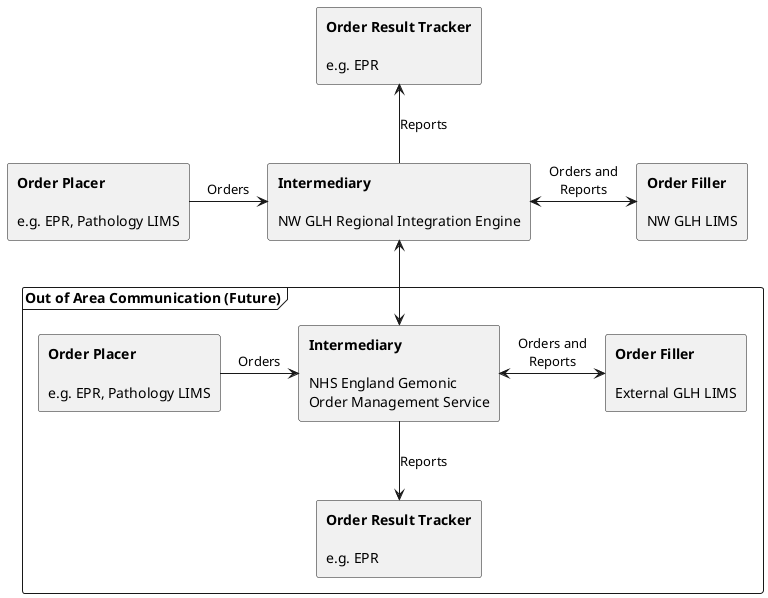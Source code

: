 @startuml


  agent "**Order Placer**\n\ne.g. EPR, Pathology LIMS" as Placer
  agent "**Order Filler**\n\nNW GLH LIMS" as Filler

  agent "**Order Result Tracker**\n\ne.g. EPR" as Tracker
  agent "**Intermediary**\n\nNW GLH Regional Integration Engine" as RIE

  frame "Out of Area Communication (Future)" as future {
    agent "**Intermediary**\n\nNHS England Gemonic\nOrder Management Service" as GOMS
    agent "**Order Placer**\n\ne.g. EPR, Pathology LIMS" as xPlacer
    agent "**Order Filler**\n\nExternal GLH LIMS" as xFiller
     agent "**Order Result Tracker**\n\ne.g. EPR" as xTracker
  }

Placer -r-> RIE: Orders
xPlacer -r-> GOMS: Orders
RIE <-r-> Filler: Orders and\nReports
RIE -u-> Tracker: Reports
GOMS -d-> xTracker: Reports
RIE <-d-> GOMS
GOMS <-r-> xFiller: Orders and\nReports

@enduml
